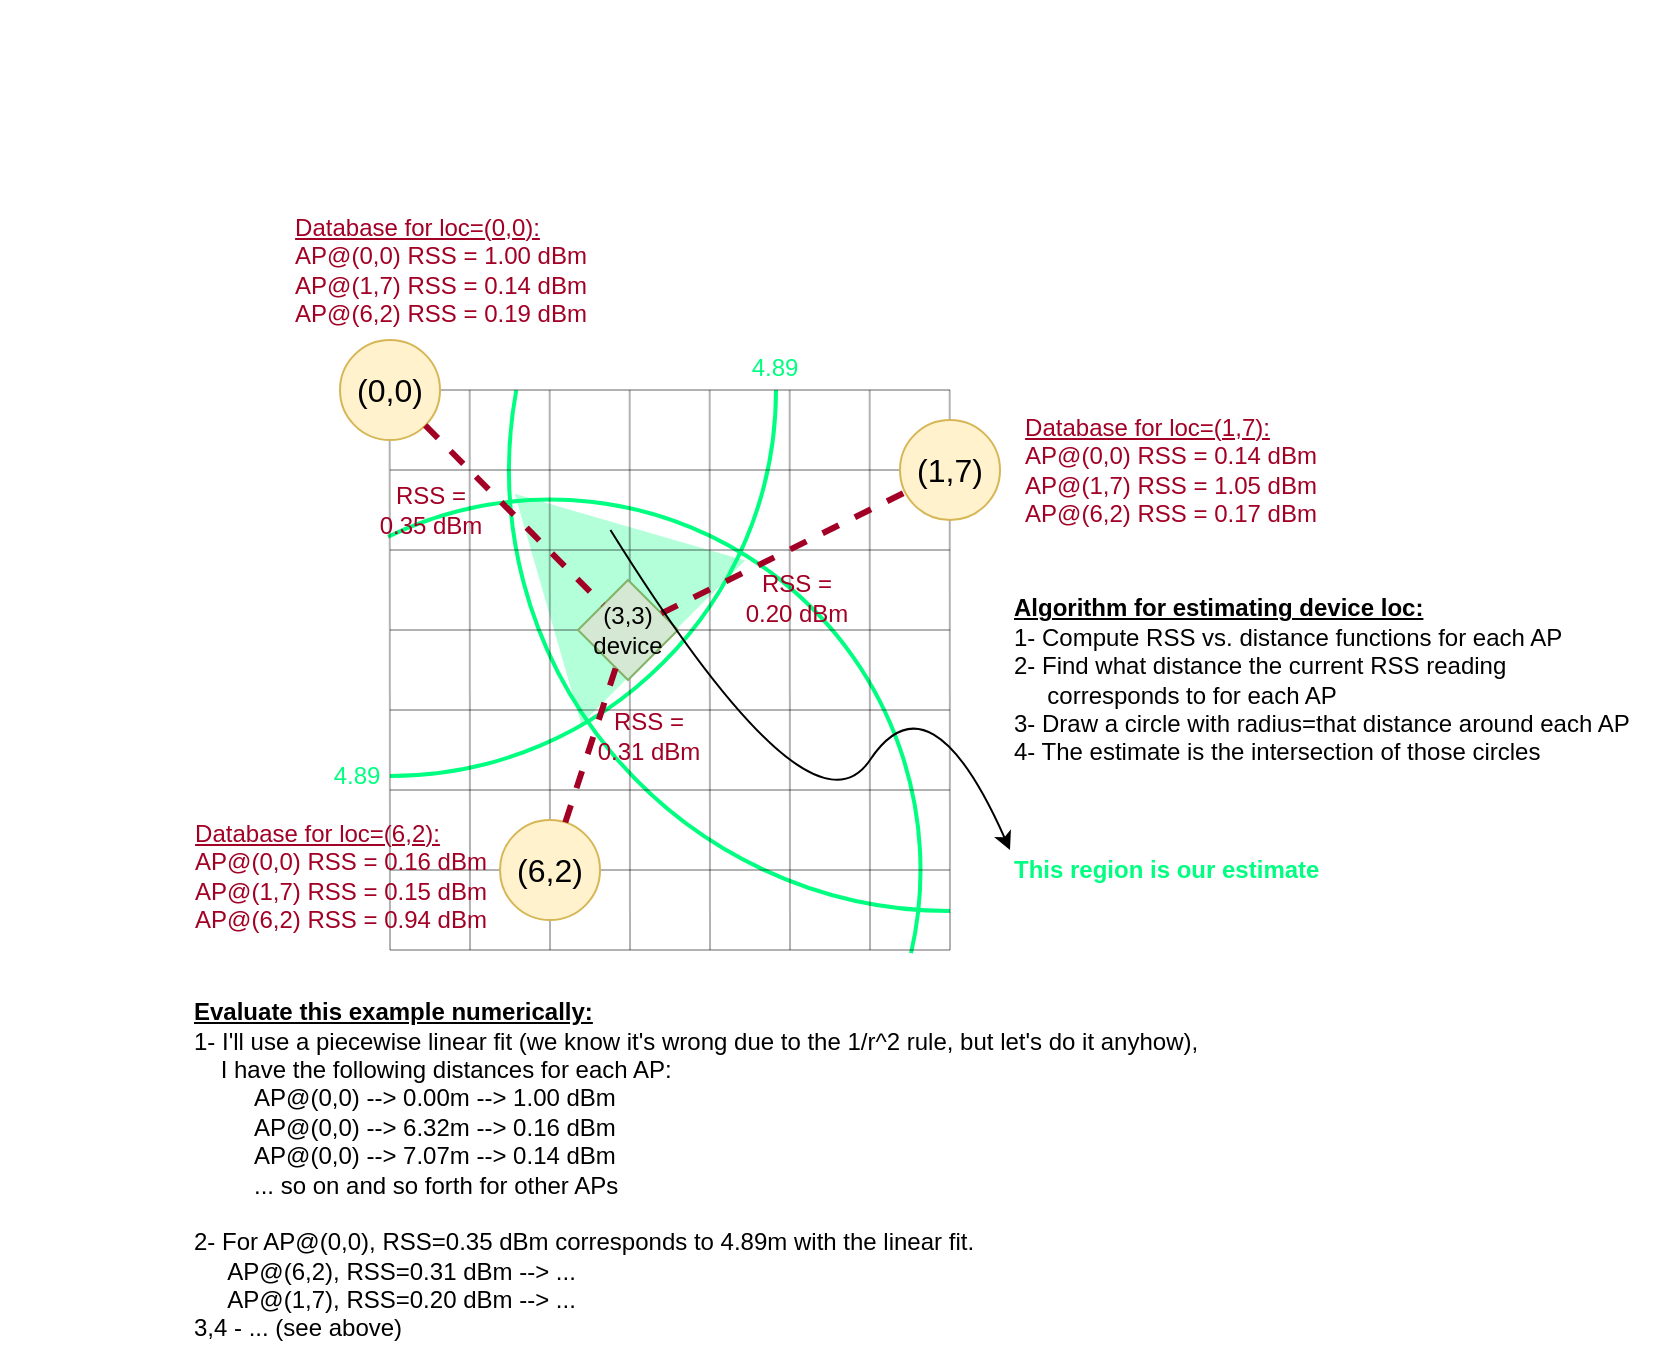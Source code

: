 <mxfile version="22.1.18" type="device">
  <diagram name="Page-1" id="NFfwLeqIPU0fTDnUEk7j">
    <mxGraphModel dx="2092" dy="1297" grid="1" gridSize="10" guides="1" tooltips="1" connect="1" arrows="1" fold="1" page="1" pageScale="1" pageWidth="1100" pageHeight="850" math="0" shadow="0">
      <root>
        <mxCell id="0" />
        <mxCell id="1" parent="0" />
        <mxCell id="GxuX9IwyoAakgLAcD4Sp-79" value="" style="triangle;whiteSpace=wrap;html=1;direction=west;rotation=45;strokeColor=none;fillColor=#00FF80;opacity=30;" vertex="1" parent="1">
          <mxGeometry x="367" y="271.09" width="105" height="115.91" as="geometry" />
        </mxCell>
        <mxCell id="GxuX9IwyoAakgLAcD4Sp-75" value="" style="verticalLabelPosition=bottom;verticalAlign=top;html=1;shape=mxgraph.basic.arc;startAngle=0.428;endAngle=0.786;direction=west;strokeWidth=2;strokeColor=#00FF80;" vertex="1" parent="1">
          <mxGeometry x="214.75" y="294.75" width="370.5" height="370.5" as="geometry" />
        </mxCell>
        <mxCell id="GxuX9IwyoAakgLAcD4Sp-70" value="" style="verticalLabelPosition=bottom;verticalAlign=top;html=1;shape=mxgraph.basic.arc;startAngle=0.5;endAngle=0.779;direction=east;strokeWidth=2;strokeColor=#00FF80;" vertex="1" parent="1">
          <mxGeometry x="379.5" y="59.5" width="441" height="441" as="geometry" />
        </mxCell>
        <mxCell id="GxuX9IwyoAakgLAcD4Sp-68" value="" style="verticalLabelPosition=bottom;verticalAlign=top;html=1;shape=mxgraph.basic.arc;startAngle=0.5;endAngle=0.75;direction=north;strokeWidth=2;strokeColor=#00FF80;" vertex="1" parent="1">
          <mxGeometry x="127" y="47" width="386" height="386" as="geometry" />
        </mxCell>
        <mxCell id="GxuX9IwyoAakgLAcD4Sp-10" value="" style="endArrow=none;html=1;rounded=0;opacity=30;fontSize=16;" edge="1" parent="1">
          <mxGeometry width="50" height="50" relative="1" as="geometry">
            <mxPoint x="600" y="520" as="sourcePoint" />
            <mxPoint x="599.83" y="240" as="targetPoint" />
          </mxGeometry>
        </mxCell>
        <mxCell id="GxuX9IwyoAakgLAcD4Sp-27" value="" style="endArrow=none;html=1;rounded=0;opacity=30;fontSize=16;" edge="1" parent="1">
          <mxGeometry width="50" height="50" relative="1" as="geometry">
            <mxPoint x="320" y="480" as="sourcePoint" />
            <mxPoint x="600" y="480" as="targetPoint" />
          </mxGeometry>
        </mxCell>
        <mxCell id="GxuX9IwyoAakgLAcD4Sp-48" value="" style="endArrow=none;html=1;rounded=0;opacity=30;fontSize=16;" edge="1" parent="1">
          <mxGeometry width="50" height="50" relative="1" as="geometry">
            <mxPoint x="320" y="520" as="sourcePoint" />
            <mxPoint x="600" y="520" as="targetPoint" />
          </mxGeometry>
        </mxCell>
        <mxCell id="GxuX9IwyoAakgLAcD4Sp-49" value="" style="endArrow=none;html=1;rounded=0;opacity=30;fontSize=16;" edge="1" parent="1">
          <mxGeometry width="50" height="50" relative="1" as="geometry">
            <mxPoint x="320" y="440" as="sourcePoint" />
            <mxPoint x="600" y="440" as="targetPoint" />
          </mxGeometry>
        </mxCell>
        <mxCell id="GxuX9IwyoAakgLAcD4Sp-50" value="" style="endArrow=none;html=1;rounded=0;opacity=30;fontSize=16;" edge="1" parent="1">
          <mxGeometry width="50" height="50" relative="1" as="geometry">
            <mxPoint x="320" y="400" as="sourcePoint" />
            <mxPoint x="600" y="400" as="targetPoint" />
          </mxGeometry>
        </mxCell>
        <mxCell id="GxuX9IwyoAakgLAcD4Sp-51" value="" style="endArrow=none;html=1;rounded=0;opacity=30;fontSize=16;" edge="1" parent="1">
          <mxGeometry width="50" height="50" relative="1" as="geometry">
            <mxPoint x="320" y="360" as="sourcePoint" />
            <mxPoint x="600" y="360" as="targetPoint" />
          </mxGeometry>
        </mxCell>
        <mxCell id="GxuX9IwyoAakgLAcD4Sp-52" value="" style="endArrow=none;html=1;rounded=0;opacity=30;fontSize=16;" edge="1" parent="1">
          <mxGeometry width="50" height="50" relative="1" as="geometry">
            <mxPoint x="320" y="320" as="sourcePoint" />
            <mxPoint x="600" y="320" as="targetPoint" />
          </mxGeometry>
        </mxCell>
        <mxCell id="GxuX9IwyoAakgLAcD4Sp-53" value="" style="endArrow=none;html=1;rounded=0;opacity=30;fontSize=16;" edge="1" parent="1">
          <mxGeometry width="50" height="50" relative="1" as="geometry">
            <mxPoint x="320" y="280" as="sourcePoint" />
            <mxPoint x="600" y="280" as="targetPoint" />
          </mxGeometry>
        </mxCell>
        <mxCell id="GxuX9IwyoAakgLAcD4Sp-54" value="" style="endArrow=none;html=1;rounded=0;opacity=30;fontSize=16;" edge="1" parent="1">
          <mxGeometry width="50" height="50" relative="1" as="geometry">
            <mxPoint x="320" y="240" as="sourcePoint" />
            <mxPoint x="600" y="240" as="targetPoint" />
          </mxGeometry>
        </mxCell>
        <mxCell id="GxuX9IwyoAakgLAcD4Sp-55" value="" style="endArrow=none;html=1;rounded=0;opacity=30;fontSize=16;" edge="1" parent="1">
          <mxGeometry width="50" height="50" relative="1" as="geometry">
            <mxPoint x="560" y="520" as="sourcePoint" />
            <mxPoint x="559.83" y="240" as="targetPoint" />
          </mxGeometry>
        </mxCell>
        <mxCell id="GxuX9IwyoAakgLAcD4Sp-56" value="" style="endArrow=none;html=1;rounded=0;opacity=30;fontSize=16;" edge="1" parent="1">
          <mxGeometry width="50" height="50" relative="1" as="geometry">
            <mxPoint x="520" y="520" as="sourcePoint" />
            <mxPoint x="519.83" y="240" as="targetPoint" />
          </mxGeometry>
        </mxCell>
        <mxCell id="GxuX9IwyoAakgLAcD4Sp-57" value="" style="endArrow=none;html=1;rounded=0;opacity=30;fontSize=16;" edge="1" parent="1">
          <mxGeometry width="50" height="50" relative="1" as="geometry">
            <mxPoint x="480" y="520" as="sourcePoint" />
            <mxPoint x="479.83" y="240" as="targetPoint" />
          </mxGeometry>
        </mxCell>
        <mxCell id="GxuX9IwyoAakgLAcD4Sp-58" value="" style="endArrow=none;html=1;rounded=0;opacity=30;fontSize=16;" edge="1" parent="1">
          <mxGeometry width="50" height="50" relative="1" as="geometry">
            <mxPoint x="440" y="520" as="sourcePoint" />
            <mxPoint x="439.83" y="240" as="targetPoint" />
          </mxGeometry>
        </mxCell>
        <mxCell id="GxuX9IwyoAakgLAcD4Sp-59" value="" style="endArrow=none;html=1;rounded=0;opacity=30;fontSize=16;" edge="1" parent="1">
          <mxGeometry width="50" height="50" relative="1" as="geometry">
            <mxPoint x="400" y="520" as="sourcePoint" />
            <mxPoint x="399.83" y="240" as="targetPoint" />
          </mxGeometry>
        </mxCell>
        <mxCell id="GxuX9IwyoAakgLAcD4Sp-60" value="" style="endArrow=none;html=1;rounded=0;opacity=30;fontSize=16;" edge="1" parent="1">
          <mxGeometry width="50" height="50" relative="1" as="geometry">
            <mxPoint x="360" y="520" as="sourcePoint" />
            <mxPoint x="359.83" y="240" as="targetPoint" />
          </mxGeometry>
        </mxCell>
        <mxCell id="GxuX9IwyoAakgLAcD4Sp-61" value="" style="endArrow=none;html=1;rounded=0;opacity=30;fontSize=16;" edge="1" parent="1">
          <mxGeometry width="50" height="50" relative="1" as="geometry">
            <mxPoint x="320" y="520" as="sourcePoint" />
            <mxPoint x="319.83" y="240" as="targetPoint" />
          </mxGeometry>
        </mxCell>
        <mxCell id="GxuX9IwyoAakgLAcD4Sp-1" value="(0,0)" style="ellipse;whiteSpace=wrap;html=1;aspect=fixed;fillColor=#fff2cc;strokeColor=#d6b656;fontSize=16;" vertex="1" parent="1">
          <mxGeometry x="295" y="215" width="50" height="50" as="geometry" />
        </mxCell>
        <mxCell id="GxuX9IwyoAakgLAcD4Sp-2" value="(1,7)" style="ellipse;whiteSpace=wrap;html=1;aspect=fixed;fillColor=#fff2cc;strokeColor=#d6b656;fontSize=16;" vertex="1" parent="1">
          <mxGeometry x="575" y="255" width="50" height="50" as="geometry" />
        </mxCell>
        <mxCell id="GxuX9IwyoAakgLAcD4Sp-33" value="(6,2)" style="ellipse;whiteSpace=wrap;html=1;aspect=fixed;fillColor=#fff2cc;strokeColor=#d6b656;fontSize=16;" vertex="1" parent="1">
          <mxGeometry x="375" y="455" width="50" height="50" as="geometry" />
        </mxCell>
        <mxCell id="GxuX9IwyoAakgLAcD4Sp-36" value="(3,3)&lt;br&gt;device" style="rhombus;whiteSpace=wrap;html=1;fillColor=#d5e8d4;strokeColor=#82b366;" vertex="1" parent="1">
          <mxGeometry x="414" y="335" width="50" height="50" as="geometry" />
        </mxCell>
        <mxCell id="GxuX9IwyoAakgLAcD4Sp-38" value="" style="endArrow=none;html=1;rounded=0;strokeColor=#A20025;strokeWidth=3;dashed=1;" edge="1" parent="1" source="GxuX9IwyoAakgLAcD4Sp-1" target="GxuX9IwyoAakgLAcD4Sp-36">
          <mxGeometry width="50" height="50" relative="1" as="geometry">
            <mxPoint x="410" y="340" as="sourcePoint" />
            <mxPoint x="460" y="290" as="targetPoint" />
          </mxGeometry>
        </mxCell>
        <mxCell id="GxuX9IwyoAakgLAcD4Sp-39" value="&lt;font color=&quot;#a20025&quot;&gt;RSS = &lt;br&gt;0.35 dBm&lt;/font&gt;" style="text;html=1;align=center;verticalAlign=middle;resizable=0;points=[];autosize=1;strokeColor=none;fillColor=none;" vertex="1" parent="1">
          <mxGeometry x="305" y="280" width="70" height="40" as="geometry" />
        </mxCell>
        <mxCell id="GxuX9IwyoAakgLAcD4Sp-41" value="" style="endArrow=none;html=1;rounded=0;strokeColor=#A20025;strokeWidth=3;dashed=1;" edge="1" parent="1" source="GxuX9IwyoAakgLAcD4Sp-36" target="GxuX9IwyoAakgLAcD4Sp-2">
          <mxGeometry width="50" height="50" relative="1" as="geometry">
            <mxPoint x="348" y="268" as="sourcePoint" />
            <mxPoint x="437" y="357" as="targetPoint" />
          </mxGeometry>
        </mxCell>
        <mxCell id="GxuX9IwyoAakgLAcD4Sp-42" value="&lt;font color=&quot;#a20025&quot;&gt;RSS = &lt;br&gt;0.20 dBm&lt;/font&gt;" style="text;html=1;align=center;verticalAlign=middle;resizable=0;points=[];autosize=1;strokeColor=none;fillColor=none;" vertex="1" parent="1">
          <mxGeometry x="488" y="324" width="70" height="40" as="geometry" />
        </mxCell>
        <mxCell id="GxuX9IwyoAakgLAcD4Sp-43" value="" style="endArrow=none;html=1;rounded=0;strokeColor=#A20025;strokeWidth=3;dashed=1;" edge="1" parent="1" source="GxuX9IwyoAakgLAcD4Sp-33" target="GxuX9IwyoAakgLAcD4Sp-36">
          <mxGeometry width="50" height="50" relative="1" as="geometry">
            <mxPoint x="466" y="362" as="sourcePoint" />
            <mxPoint x="588" y="301" as="targetPoint" />
          </mxGeometry>
        </mxCell>
        <mxCell id="GxuX9IwyoAakgLAcD4Sp-44" value="&lt;font color=&quot;#a20025&quot;&gt;RSS = &lt;br&gt;0.31 dBm&lt;/font&gt;" style="text;html=1;align=center;verticalAlign=middle;resizable=0;points=[];autosize=1;strokeColor=none;fillColor=none;" vertex="1" parent="1">
          <mxGeometry x="414" y="393" width="70" height="40" as="geometry" />
        </mxCell>
        <mxCell id="GxuX9IwyoAakgLAcD4Sp-63" value="&lt;div style=&quot;text-align: left;&quot;&gt;&lt;span style=&quot;color: rgb(162, 0, 37); background-color: initial;&quot;&gt;&lt;u&gt;Database for loc=(0,0):&lt;/u&gt;&lt;/span&gt;&lt;/div&gt;&lt;div style=&quot;border-color: var(--border-color); color: rgb(162, 0, 37); text-align: left;&quot;&gt;AP@(0,0) RSS = 1.00 dBm&lt;/div&gt;&lt;div style=&quot;border-color: var(--border-color); color: rgb(162, 0, 37); text-align: left;&quot;&gt;AP@(1,7) RSS = 0.14 dBm&lt;/div&gt;&lt;font color=&quot;#a20025&quot;&gt;&lt;div style=&quot;text-align: left;&quot;&gt;&lt;span style=&quot;background-color: initial;&quot;&gt;AP@(6,2) RSS = 0.19 dBm&lt;/span&gt;&lt;/div&gt;&lt;/font&gt;" style="text;html=1;align=center;verticalAlign=middle;resizable=0;points=[];autosize=1;strokeColor=none;fillColor=none;" vertex="1" parent="1">
          <mxGeometry x="260" y="145" width="170" height="70" as="geometry" />
        </mxCell>
        <mxCell id="GxuX9IwyoAakgLAcD4Sp-64" value="&lt;div style=&quot;text-align: left;&quot;&gt;&lt;span style=&quot;color: rgb(162, 0, 37); background-color: initial;&quot;&gt;&lt;u&gt;Database for loc=(1,7):&lt;/u&gt;&lt;/span&gt;&lt;/div&gt;&lt;div style=&quot;border-color: var(--border-color); color: rgb(162, 0, 37); text-align: left;&quot;&gt;AP@(0,0) RSS = 0.14 dBm&lt;/div&gt;&lt;div style=&quot;border-color: var(--border-color); color: rgb(162, 0, 37); text-align: left;&quot;&gt;AP@(1,7) RSS = 1.05 dBm&lt;/div&gt;&lt;font color=&quot;#a20025&quot;&gt;&lt;div style=&quot;text-align: left;&quot;&gt;&lt;span style=&quot;background-color: initial;&quot;&gt;AP@(6,2) RSS = 0.17 dBm&lt;/span&gt;&lt;/div&gt;&lt;/font&gt;" style="text;html=1;align=center;verticalAlign=middle;resizable=0;points=[];autosize=1;strokeColor=none;fillColor=none;" vertex="1" parent="1">
          <mxGeometry x="625" y="245" width="170" height="70" as="geometry" />
        </mxCell>
        <mxCell id="GxuX9IwyoAakgLAcD4Sp-65" value="&lt;div style=&quot;text-align: left;&quot;&gt;&lt;span style=&quot;color: rgb(162, 0, 37); background-color: initial;&quot;&gt;&lt;u&gt;Database for loc=(6,2):&lt;/u&gt;&lt;/span&gt;&lt;/div&gt;&lt;div style=&quot;border-color: var(--border-color); color: rgb(162, 0, 37); text-align: left;&quot;&gt;AP@(0,0) RSS = 0.16 dBm&lt;/div&gt;&lt;div style=&quot;border-color: var(--border-color); color: rgb(162, 0, 37); text-align: left;&quot;&gt;AP@(1,7) RSS = 0.15 dBm&lt;/div&gt;&lt;font color=&quot;#a20025&quot;&gt;&lt;div style=&quot;text-align: left;&quot;&gt;&lt;span style=&quot;background-color: initial;&quot;&gt;AP@(6,2) RSS = 0.94 dBm&lt;/span&gt;&lt;/div&gt;&lt;/font&gt;" style="text;html=1;align=center;verticalAlign=middle;resizable=0;points=[];autosize=1;strokeColor=none;fillColor=none;" vertex="1" parent="1">
          <mxGeometry x="209.5" y="448" width="170" height="70" as="geometry" />
        </mxCell>
        <mxCell id="GxuX9IwyoAakgLAcD4Sp-66" value="&lt;b&gt;&lt;u style=&quot;&quot;&gt;Algorithm for estimating device loc:&lt;/u&gt;&lt;br&gt;&lt;/b&gt;1- Compute RSS vs. distance functions for each AP&lt;br&gt;2- Find what distance the current RSS reading &lt;br&gt;&amp;nbsp; &amp;nbsp; &amp;nbsp;corresponds to for each AP&lt;br&gt;3- Draw a circle with radius=that distance around each AP&amp;nbsp;&lt;br&gt;4- The estimate is the intersection of those circles" style="text;html=1;align=left;verticalAlign=middle;resizable=0;points=[];autosize=1;strokeColor=none;fillColor=none;" vertex="1" parent="1">
          <mxGeometry x="630" y="335" width="330" height="100" as="geometry" />
        </mxCell>
        <mxCell id="GxuX9IwyoAakgLAcD4Sp-69" value="&lt;u style=&quot;&quot;&gt;&lt;b&gt;Evaluate this example numerically:&lt;/b&gt;&lt;/u&gt;&lt;br&gt;1- I&#39;ll use a piecewise linear fit (we know it&#39;s wrong due to the 1/r^2 rule, but let&#39;s do it anyhow), &lt;br&gt;&amp;nbsp; &amp;nbsp; I have the following distances for each AP:&lt;br&gt;&amp;nbsp; &amp;nbsp; &amp;nbsp; &amp;nbsp; &amp;nbsp;AP@(0,0) --&amp;gt; 0.00m --&amp;gt; 1.00 dBm&lt;br&gt;&amp;nbsp; &amp;nbsp; &amp;nbsp; &amp;nbsp; &amp;nbsp;AP@(0,0) --&amp;gt; 6.32m --&amp;gt; 0.16 dBm&lt;br style=&quot;border-color: var(--border-color);&quot;&gt;&amp;nbsp; &amp;nbsp; &amp;nbsp; &amp;nbsp; &amp;nbsp;AP@(0,0) --&amp;gt; 7.07m --&amp;gt; 0.14 dBm&lt;br&gt;&amp;nbsp; &amp;nbsp; &amp;nbsp; &amp;nbsp; &amp;nbsp;... so on and so forth for other APs&lt;br&gt;&lt;br&gt;2- For AP@(0,0), RSS=0.35 dBm corresponds to 4.89m with the linear fit.&lt;br&gt;&amp;nbsp; &amp;nbsp; &amp;nbsp;AP@(6,2), RSS=0.31 dBm --&amp;gt; ...&lt;br&gt;&amp;nbsp; &amp;nbsp; &amp;nbsp;AP@(1,7), RSS=0.20 dBm --&amp;gt; ...&lt;br&gt;3,4 - ... (see above)" style="text;html=1;align=left;verticalAlign=middle;resizable=0;points=[];autosize=1;strokeColor=none;fillColor=none;" vertex="1" parent="1">
          <mxGeometry x="220" y="535" width="530" height="190" as="geometry" />
        </mxCell>
        <mxCell id="GxuX9IwyoAakgLAcD4Sp-71" value="&lt;font&gt;4.89&lt;/font&gt;" style="text;html=1;align=center;verticalAlign=middle;resizable=0;points=[];autosize=1;strokeColor=none;fillColor=none;fontColor=#00FF80;" vertex="1" parent="1">
          <mxGeometry x="278" y="418" width="50" height="30" as="geometry" />
        </mxCell>
        <mxCell id="GxuX9IwyoAakgLAcD4Sp-72" value="&lt;font&gt;4.89&lt;/font&gt;" style="text;html=1;align=center;verticalAlign=middle;resizable=0;points=[];autosize=1;strokeColor=none;fillColor=none;fontColor=#00FF80;" vertex="1" parent="1">
          <mxGeometry x="487" y="214" width="50" height="30" as="geometry" />
        </mxCell>
        <mxCell id="GxuX9IwyoAakgLAcD4Sp-77" value="" style="curved=1;endArrow=classic;html=1;rounded=0;exitX=0.115;exitY=0.568;exitDx=0;exitDy=0;exitPerimeter=0;" edge="1" parent="1" source="GxuX9IwyoAakgLAcD4Sp-70">
          <mxGeometry width="50" height="50" relative="1" as="geometry">
            <mxPoint x="570" y="470" as="sourcePoint" />
            <mxPoint x="630" y="470" as="targetPoint" />
            <Array as="points">
              <mxPoint x="530" y="470" />
              <mxPoint x="590" y="380" />
            </Array>
          </mxGeometry>
        </mxCell>
        <mxCell id="GxuX9IwyoAakgLAcD4Sp-78" value="This region is our estimate" style="text;html=1;align=left;verticalAlign=middle;resizable=0;points=[];autosize=1;strokeColor=none;fillColor=none;fontStyle=1;fontColor=#00FF80;" vertex="1" parent="1">
          <mxGeometry x="630" y="465" width="180" height="30" as="geometry" />
        </mxCell>
      </root>
    </mxGraphModel>
  </diagram>
</mxfile>

